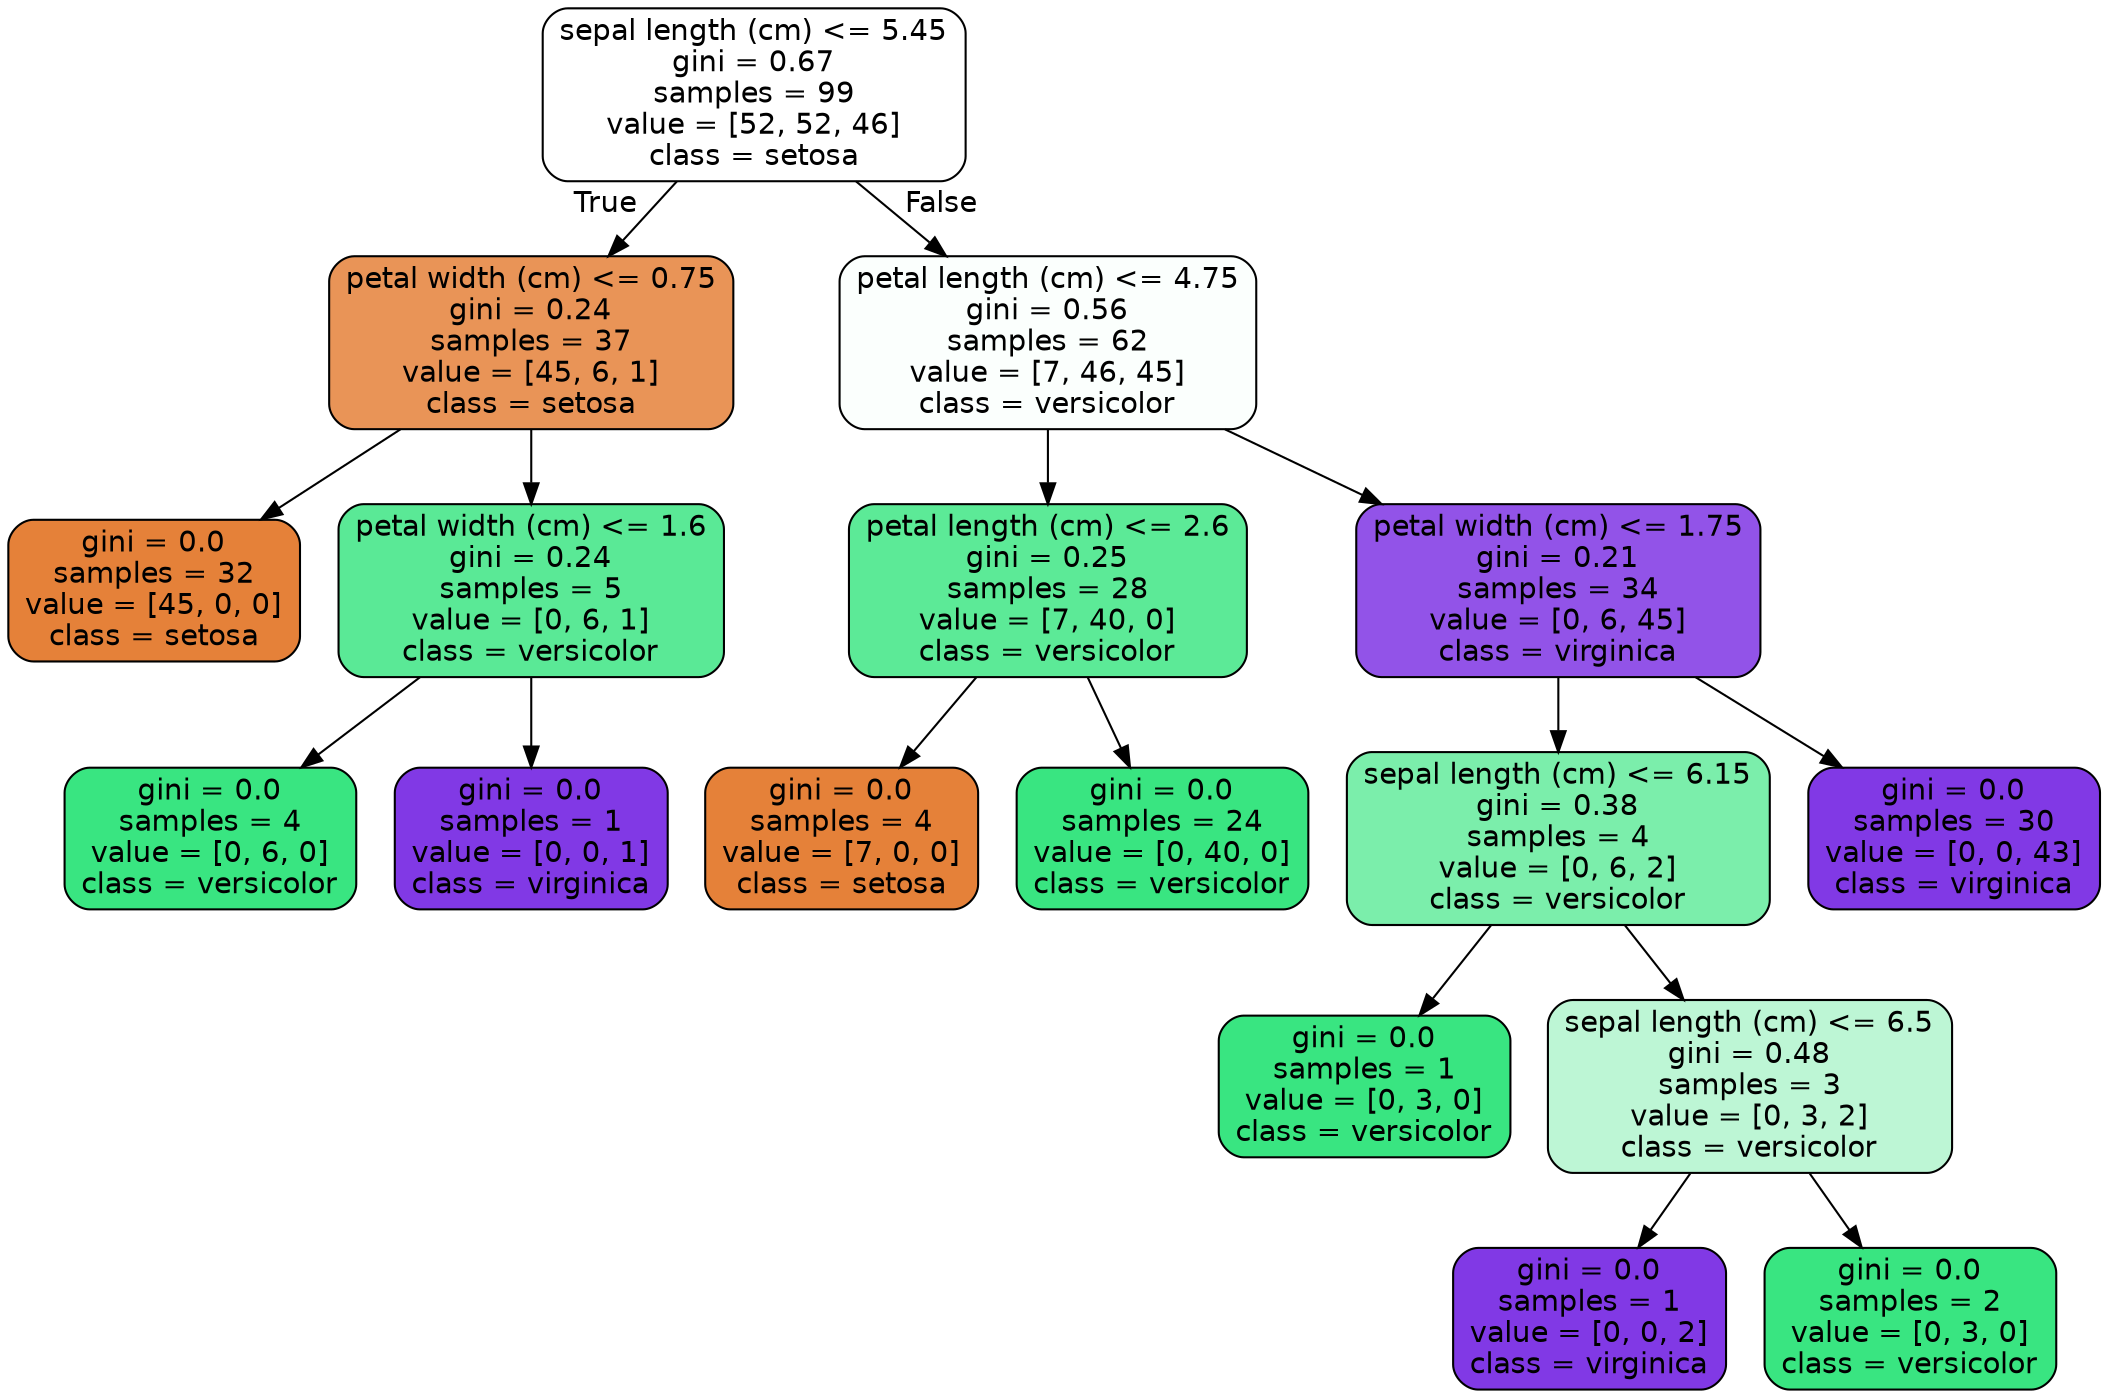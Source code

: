 digraph Tree {
node [shape=box, style="filled, rounded", color="black", fontname=helvetica] ;
edge [fontname=helvetica] ;
0 [label="sepal length (cm) <= 5.45\ngini = 0.67\nsamples = 99\nvalue = [52, 52, 46]\nclass = setosa", fillcolor="#ffffff"] ;
1 [label="petal width (cm) <= 0.75\ngini = 0.24\nsamples = 37\nvalue = [45, 6, 1]\nclass = setosa", fillcolor="#e99457"] ;
0 -> 1 [labeldistance=2.5, labelangle=45, headlabel="True"] ;
2 [label="gini = 0.0\nsamples = 32\nvalue = [45, 0, 0]\nclass = setosa", fillcolor="#e58139"] ;
1 -> 2 ;
3 [label="petal width (cm) <= 1.6\ngini = 0.24\nsamples = 5\nvalue = [0, 6, 1]\nclass = versicolor", fillcolor="#5ae996"] ;
1 -> 3 ;
4 [label="gini = 0.0\nsamples = 4\nvalue = [0, 6, 0]\nclass = versicolor", fillcolor="#39e581"] ;
3 -> 4 ;
5 [label="gini = 0.0\nsamples = 1\nvalue = [0, 0, 1]\nclass = virginica", fillcolor="#8139e5"] ;
3 -> 5 ;
6 [label="petal length (cm) <= 4.75\ngini = 0.56\nsamples = 62\nvalue = [7, 46, 45]\nclass = versicolor", fillcolor="#fbfffd"] ;
0 -> 6 [labeldistance=2.5, labelangle=-45, headlabel="False"] ;
7 [label="petal length (cm) <= 2.6\ngini = 0.25\nsamples = 28\nvalue = [7, 40, 0]\nclass = versicolor", fillcolor="#5cea97"] ;
6 -> 7 ;
8 [label="gini = 0.0\nsamples = 4\nvalue = [7, 0, 0]\nclass = setosa", fillcolor="#e58139"] ;
7 -> 8 ;
9 [label="gini = 0.0\nsamples = 24\nvalue = [0, 40, 0]\nclass = versicolor", fillcolor="#39e581"] ;
7 -> 9 ;
10 [label="petal width (cm) <= 1.75\ngini = 0.21\nsamples = 34\nvalue = [0, 6, 45]\nclass = virginica", fillcolor="#9253e8"] ;
6 -> 10 ;
11 [label="sepal length (cm) <= 6.15\ngini = 0.38\nsamples = 4\nvalue = [0, 6, 2]\nclass = versicolor", fillcolor="#7beeab"] ;
10 -> 11 ;
12 [label="gini = 0.0\nsamples = 1\nvalue = [0, 3, 0]\nclass = versicolor", fillcolor="#39e581"] ;
11 -> 12 ;
13 [label="sepal length (cm) <= 6.5\ngini = 0.48\nsamples = 3\nvalue = [0, 3, 2]\nclass = versicolor", fillcolor="#bdf6d5"] ;
11 -> 13 ;
14 [label="gini = 0.0\nsamples = 1\nvalue = [0, 0, 2]\nclass = virginica", fillcolor="#8139e5"] ;
13 -> 14 ;
15 [label="gini = 0.0\nsamples = 2\nvalue = [0, 3, 0]\nclass = versicolor", fillcolor="#39e581"] ;
13 -> 15 ;
16 [label="gini = 0.0\nsamples = 30\nvalue = [0, 0, 43]\nclass = virginica", fillcolor="#8139e5"] ;
10 -> 16 ;
}